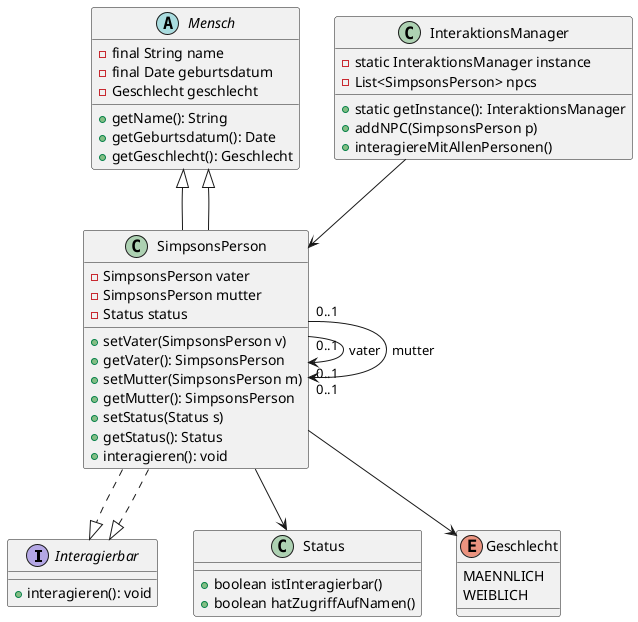 @startuml
interface Interagierbar {
    + interagieren(): void
}

abstract class Mensch {
    - final String name
    - final Date geburtsdatum
    - Geschlecht geschlecht
    + getName(): String
    + getGeburtsdatum(): Date
    + getGeschlecht(): Geschlecht
}

class SimpsonsPerson extends Mensch implements Interagierbar {
    - SimpsonsPerson vater
    - SimpsonsPerson mutter
    - Status status
    + setVater(SimpsonsPerson v)
    + getVater(): SimpsonsPerson
    + setMutter(SimpsonsPerson m)
    + getMutter(): SimpsonsPerson
    + setStatus(Status s)
    + getStatus(): Status
    + interagieren(): void
}

class Status {
    + boolean istInteragierbar()
    + boolean hatZugriffAufNamen()
} 

enum Geschlecht {
    MAENNLICH
    WEIBLICH
}

class InteraktionsManager {
    - static InteraktionsManager instance
    - List<SimpsonsPerson> npcs
    + static getInstance(): InteraktionsManager
    + addNPC(SimpsonsPerson p)
    + interagiereMitAllenPersonen()
}

Mensch <|-- SimpsonsPerson
SimpsonsPerson --> Geschlecht
SimpsonsPerson --> Status
SimpsonsPerson "0..1" -> "0..1" SimpsonsPerson : vater
SimpsonsPerson "0..1" -> "0..1" SimpsonsPerson : mutter
SimpsonsPerson ..|> Interagierbar
InteraktionsManager --> SimpsonsPerson
@enduml
